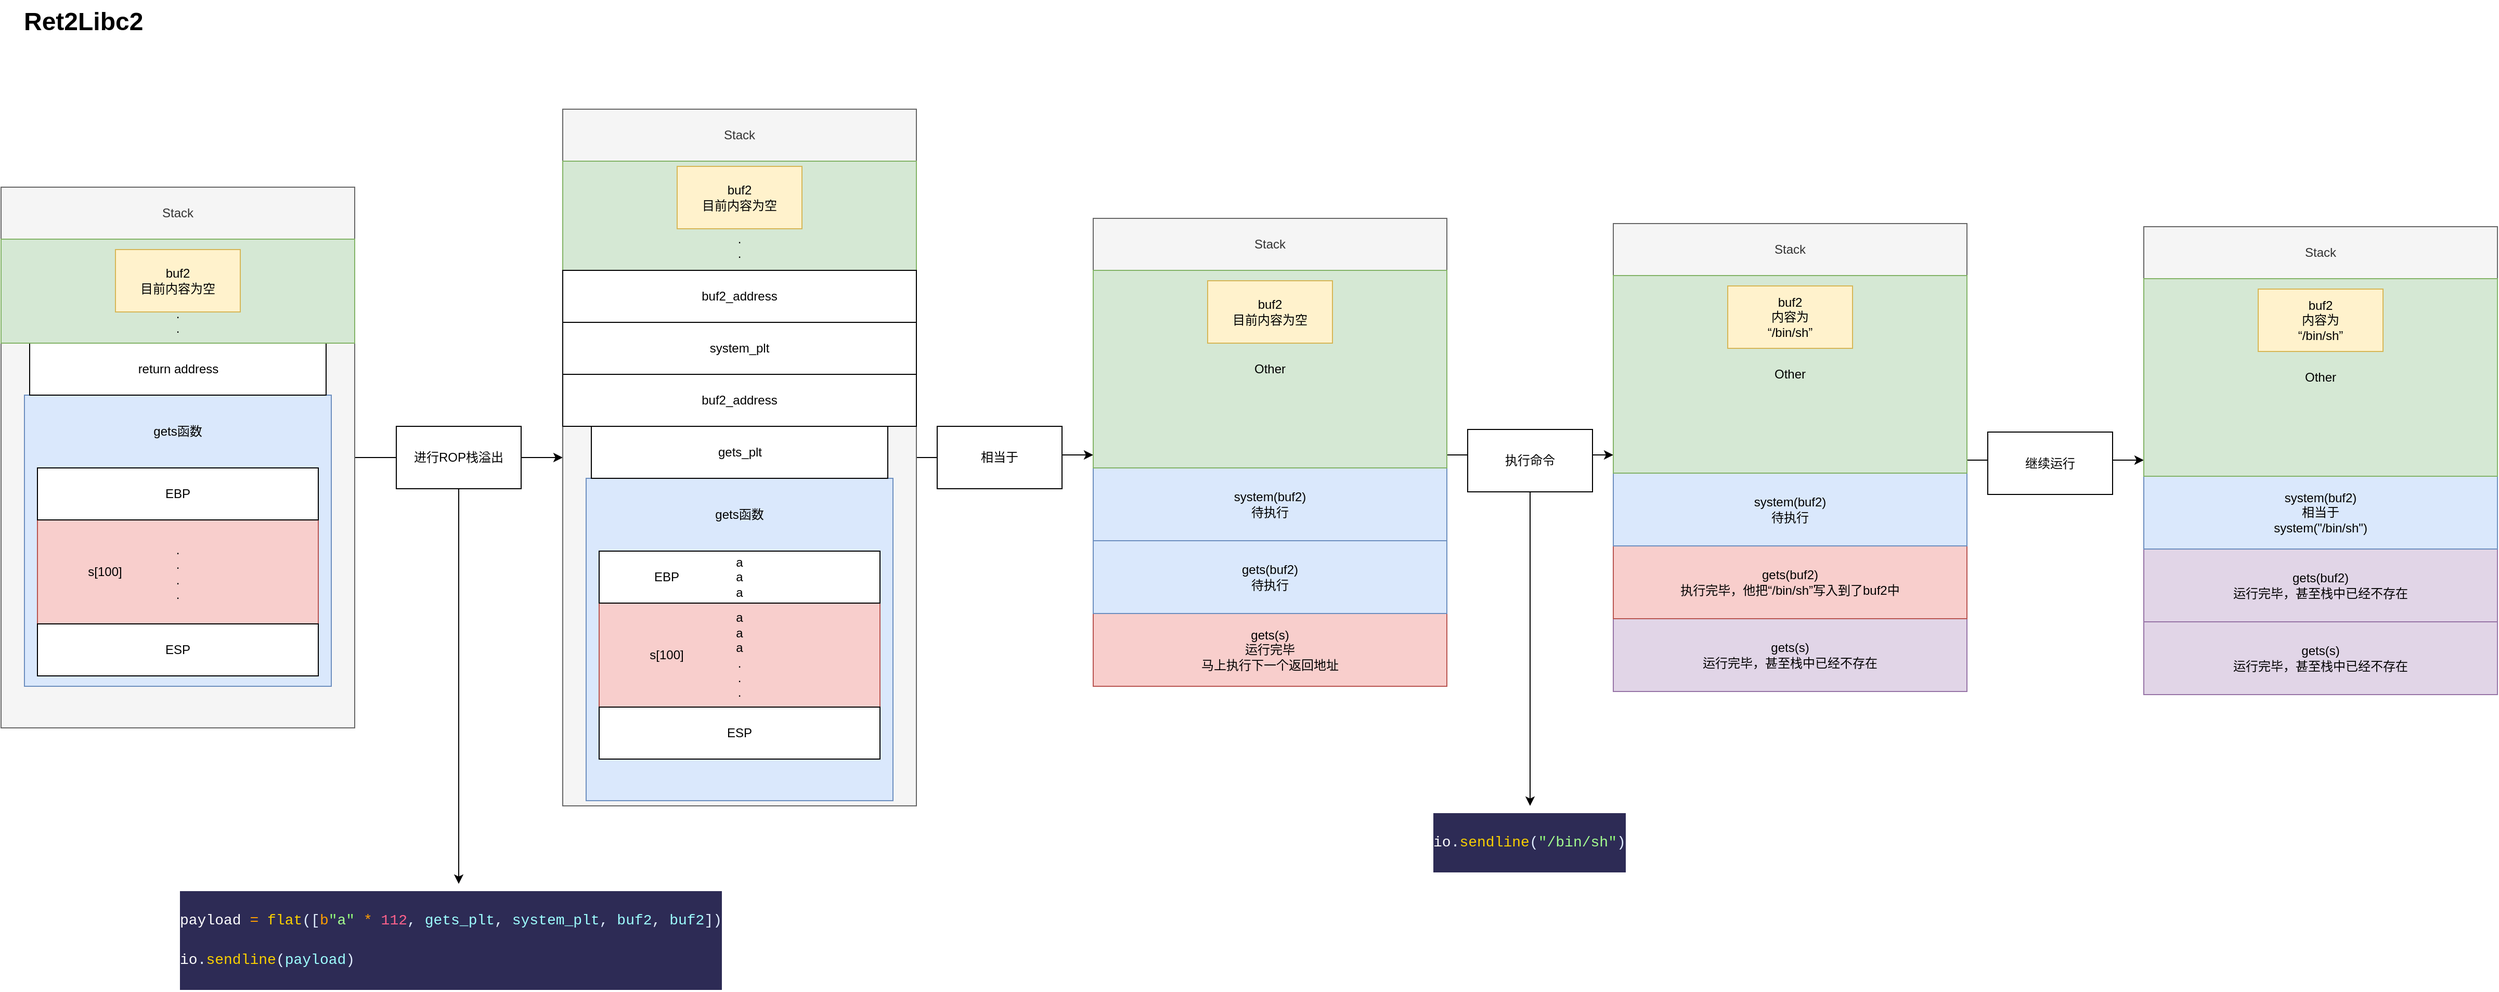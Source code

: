 <mxfile version="24.5.3" type="github">
  <diagram name="第 1 页" id="opzadTKSw6LAh6EvmkGn">
    <mxGraphModel dx="2790" dy="2892" grid="1" gridSize="10" guides="1" tooltips="1" connect="1" arrows="1" fold="1" page="1" pageScale="1" pageWidth="1169" pageHeight="827" math="0" shadow="0">
      <root>
        <mxCell id="0" />
        <mxCell id="1" parent="0" />
        <mxCell id="1IXH5n6ofpuX0fbqJjtk-2" value="&lt;h1 style=&quot;margin-top: 0px;&quot;&gt;&lt;span style=&quot;background-color: initial;&quot;&gt;Ret2Libc2&lt;/span&gt;&lt;br&gt;&lt;/h1&gt;" style="text;html=1;whiteSpace=wrap;overflow=hidden;rounded=0;" vertex="1" parent="1">
          <mxGeometry x="180" y="-50" width="120" height="40" as="geometry" />
        </mxCell>
        <mxCell id="1IXH5n6ofpuX0fbqJjtk-34" style="edgeStyle=orthogonalEdgeStyle;rounded=0;orthogonalLoop=1;jettySize=auto;html=1;" edge="1" parent="1" source="1IXH5n6ofpuX0fbqJjtk-3" target="1IXH5n6ofpuX0fbqJjtk-25">
          <mxGeometry relative="1" as="geometry" />
        </mxCell>
        <mxCell id="1IXH5n6ofpuX0fbqJjtk-3" value="" style="rounded=0;whiteSpace=wrap;html=1;fillColor=#f5f5f5;fontColor=#333333;strokeColor=#666666;" vertex="1" parent="1">
          <mxGeometry x="160" y="130" width="340" height="520" as="geometry" />
        </mxCell>
        <mxCell id="1IXH5n6ofpuX0fbqJjtk-4" value="Stack" style="rounded=0;whiteSpace=wrap;html=1;fillColor=#f5f5f5;fontColor=#333333;strokeColor=#666666;" vertex="1" parent="1">
          <mxGeometry x="160" y="130" width="340" height="50" as="geometry" />
        </mxCell>
        <mxCell id="1IXH5n6ofpuX0fbqJjtk-15" value="" style="rounded=0;whiteSpace=wrap;html=1;fillColor=#dae8fc;strokeColor=#6c8ebf;" vertex="1" parent="1">
          <mxGeometry x="182.5" y="330" width="295" height="280" as="geometry" />
        </mxCell>
        <mxCell id="1IXH5n6ofpuX0fbqJjtk-5" value=".&lt;div&gt;.&lt;/div&gt;&lt;div&gt;.&lt;/div&gt;&lt;div&gt;.&lt;/div&gt;" style="rounded=0;whiteSpace=wrap;html=1;fillColor=#f8cecc;strokeColor=#b85450;" vertex="1" parent="1">
          <mxGeometry x="195" y="450" width="270" height="100" as="geometry" />
        </mxCell>
        <mxCell id="1IXH5n6ofpuX0fbqJjtk-8" value="return address" style="rounded=0;whiteSpace=wrap;html=1;" vertex="1" parent="1">
          <mxGeometry x="187.5" y="280" width="285" height="50" as="geometry" />
        </mxCell>
        <mxCell id="1IXH5n6ofpuX0fbqJjtk-10" value="ESP" style="rounded=0;whiteSpace=wrap;html=1;" vertex="1" parent="1">
          <mxGeometry x="195" y="550" width="270" height="50" as="geometry" />
        </mxCell>
        <mxCell id="1IXH5n6ofpuX0fbqJjtk-12" value="EBP" style="rounded=0;whiteSpace=wrap;html=1;" vertex="1" parent="1">
          <mxGeometry x="195" y="400" width="270" height="50" as="geometry" />
        </mxCell>
        <mxCell id="1IXH5n6ofpuX0fbqJjtk-13" value="&lt;div&gt;&lt;br&gt;&lt;/div&gt;&lt;div&gt;&lt;br&gt;&lt;/div&gt;&lt;div&gt;&lt;br&gt;&lt;/div&gt;&lt;div&gt;&lt;br&gt;&lt;/div&gt;&lt;div&gt;.&lt;/div&gt;&lt;div&gt;.&lt;/div&gt;" style="rounded=0;whiteSpace=wrap;html=1;fillColor=#d5e8d4;strokeColor=#82b366;" vertex="1" parent="1">
          <mxGeometry x="160" y="180" width="340" height="100" as="geometry" />
        </mxCell>
        <mxCell id="1IXH5n6ofpuX0fbqJjtk-17" value="gets函数" style="text;html=1;align=center;verticalAlign=middle;whiteSpace=wrap;rounded=0;" vertex="1" parent="1">
          <mxGeometry x="300" y="350" width="60" height="30" as="geometry" />
        </mxCell>
        <mxCell id="1IXH5n6ofpuX0fbqJjtk-35" style="edgeStyle=orthogonalEdgeStyle;rounded=0;orthogonalLoop=1;jettySize=auto;html=1;" edge="1" parent="1" source="1IXH5n6ofpuX0fbqJjtk-24">
          <mxGeometry relative="1" as="geometry">
            <mxPoint x="600.0" y="800.0" as="targetPoint" />
          </mxGeometry>
        </mxCell>
        <mxCell id="1IXH5n6ofpuX0fbqJjtk-24" value="进行ROP栈溢出" style="rounded=0;whiteSpace=wrap;html=1;" vertex="1" parent="1">
          <mxGeometry x="540" y="360" width="120" height="60" as="geometry" />
        </mxCell>
        <mxCell id="1IXH5n6ofpuX0fbqJjtk-44" style="edgeStyle=orthogonalEdgeStyle;rounded=0;orthogonalLoop=1;jettySize=auto;html=1;" edge="1" parent="1" source="1IXH5n6ofpuX0fbqJjtk-25" target="1IXH5n6ofpuX0fbqJjtk-43">
          <mxGeometry relative="1" as="geometry" />
        </mxCell>
        <mxCell id="1IXH5n6ofpuX0fbqJjtk-25" value="" style="rounded=0;whiteSpace=wrap;html=1;fillColor=#f5f5f5;fontColor=#333333;strokeColor=#666666;" vertex="1" parent="1">
          <mxGeometry x="700" y="55" width="340" height="670" as="geometry" />
        </mxCell>
        <mxCell id="1IXH5n6ofpuX0fbqJjtk-26" value="Stack" style="rounded=0;whiteSpace=wrap;html=1;fillColor=#f5f5f5;fontColor=#333333;strokeColor=#666666;" vertex="1" parent="1">
          <mxGeometry x="700" y="55" width="340" height="50" as="geometry" />
        </mxCell>
        <mxCell id="1IXH5n6ofpuX0fbqJjtk-27" value="" style="rounded=0;whiteSpace=wrap;html=1;fillColor=#dae8fc;strokeColor=#6c8ebf;" vertex="1" parent="1">
          <mxGeometry x="722.5" y="410" width="295" height="310" as="geometry" />
        </mxCell>
        <mxCell id="1IXH5n6ofpuX0fbqJjtk-28" value="a&lt;div&gt;a&lt;/div&gt;&lt;div&gt;a&lt;/div&gt;&lt;div&gt;.&lt;/div&gt;&lt;div&gt;.&lt;/div&gt;&lt;div&gt;.&lt;/div&gt;" style="rounded=0;whiteSpace=wrap;html=1;fillColor=#f8cecc;strokeColor=#b85450;" vertex="1" parent="1">
          <mxGeometry x="735" y="530" width="270" height="100" as="geometry" />
        </mxCell>
        <mxCell id="1IXH5n6ofpuX0fbqJjtk-29" value="gets_plt" style="rounded=0;whiteSpace=wrap;html=1;" vertex="1" parent="1">
          <mxGeometry x="727.5" y="360" width="285" height="50" as="geometry" />
        </mxCell>
        <mxCell id="1IXH5n6ofpuX0fbqJjtk-30" value="ESP" style="rounded=0;whiteSpace=wrap;html=1;" vertex="1" parent="1">
          <mxGeometry x="735" y="630" width="270" height="50" as="geometry" />
        </mxCell>
        <mxCell id="1IXH5n6ofpuX0fbqJjtk-31" value="a&lt;div&gt;a&lt;/div&gt;&lt;div&gt;a&lt;/div&gt;" style="rounded=0;whiteSpace=wrap;html=1;" vertex="1" parent="1">
          <mxGeometry x="735" y="480" width="270" height="50" as="geometry" />
        </mxCell>
        <mxCell id="1IXH5n6ofpuX0fbqJjtk-32" value="&lt;div&gt;&lt;br&gt;&lt;/div&gt;&lt;div&gt;&lt;br&gt;&lt;/div&gt;&lt;div&gt;&lt;br&gt;&lt;/div&gt;&lt;div&gt;&lt;br&gt;&lt;/div&gt;&lt;div&gt;.&lt;/div&gt;&lt;div&gt;.&lt;/div&gt;" style="rounded=0;whiteSpace=wrap;html=1;fillColor=#d5e8d4;strokeColor=#82b366;" vertex="1" parent="1">
          <mxGeometry x="700" y="105" width="340" height="105" as="geometry" />
        </mxCell>
        <mxCell id="1IXH5n6ofpuX0fbqJjtk-33" value="gets函数" style="text;html=1;align=center;verticalAlign=middle;whiteSpace=wrap;rounded=0;" vertex="1" parent="1">
          <mxGeometry x="840" y="430" width="60" height="30" as="geometry" />
        </mxCell>
        <mxCell id="1IXH5n6ofpuX0fbqJjtk-37" value="&lt;h1 style=&quot;margin-top: 0px;&quot;&gt;&lt;div style=&quot;color: #ffffff;background-color: #2d2b55;font-family: &#39;Fira Code&#39;, Consolas, &#39;Courier New&#39;, monospace;font-weight: normal;font-size: 14px;line-height: 19px;white-space: pre;&quot;&gt;&lt;div&gt;&lt;br&gt;&lt;/div&gt;&lt;div&gt;payload &lt;span style=&quot;color: #ff9d00;&quot;&gt;=&lt;/span&gt; &lt;span style=&quot;color: #fad000;&quot;&gt;flat&lt;/span&gt;&lt;span style=&quot;color: #e1efff;&quot;&gt;([&lt;/span&gt;&lt;span style=&quot;color: #ff9d00;&quot;&gt;b&lt;/span&gt;&lt;span style=&quot;color: #92fc79;&quot;&gt;&quot;&lt;/span&gt;&lt;span style=&quot;color: #a5ff90;&quot;&gt;a&lt;/span&gt;&lt;span style=&quot;color: #92fc79;&quot;&gt;&quot;&lt;/span&gt;&lt;span style=&quot;color: #9effff;&quot;&gt; &lt;/span&gt;&lt;span style=&quot;color: #ff9d00;&quot;&gt;*&lt;/span&gt;&lt;span style=&quot;color: #9effff;&quot;&gt; &lt;/span&gt;&lt;span style=&quot;color: #ff628c;&quot;&gt;112&lt;/span&gt;&lt;span style=&quot;color: #e1efff;&quot;&gt;,&lt;/span&gt;&lt;span style=&quot;color: #9effff;&quot;&gt; gets_plt&lt;/span&gt;&lt;span style=&quot;color: #e1efff;&quot;&gt;,&lt;/span&gt;&lt;span style=&quot;color: #9effff;&quot;&gt; system_plt&lt;/span&gt;&lt;span style=&quot;color: #e1efff;&quot;&gt;,&lt;/span&gt;&lt;span style=&quot;color: #9effff;&quot;&gt; buf2&lt;/span&gt;&lt;span style=&quot;color: #e1efff;&quot;&gt;,&lt;/span&gt;&lt;span style=&quot;color: #9effff;&quot;&gt; buf2&lt;/span&gt;&lt;span style=&quot;color: #e1efff;&quot;&gt;])&lt;/span&gt;&lt;/div&gt;&lt;br&gt;&lt;div&gt;io&lt;span style=&quot;color: #e1efff;&quot;&gt;.&lt;/span&gt;&lt;span style=&quot;color: #fad000;&quot;&gt;sendline&lt;/span&gt;&lt;span style=&quot;color: #e1efff;&quot;&gt;(&lt;/span&gt;&lt;span style=&quot;color: #9effff;&quot;&gt;payload&lt;/span&gt;&lt;span style=&quot;color: #e1efff;&quot;&gt;)&lt;/span&gt;&lt;/div&gt;&lt;div&gt;&lt;br&gt;&lt;/div&gt;&lt;/div&gt;&lt;/h1&gt;" style="text;html=1;whiteSpace=wrap;overflow=hidden;rounded=0;" vertex="1" parent="1">
          <mxGeometry x="330" y="800" width="540" height="100" as="geometry" />
        </mxCell>
        <mxCell id="1IXH5n6ofpuX0fbqJjtk-39" value="buf2_address" style="rounded=0;whiteSpace=wrap;html=1;" vertex="1" parent="1">
          <mxGeometry x="700" y="310" width="340" height="50" as="geometry" />
        </mxCell>
        <mxCell id="1IXH5n6ofpuX0fbqJjtk-40" value="buf2_address" style="rounded=0;whiteSpace=wrap;html=1;" vertex="1" parent="1">
          <mxGeometry x="700" y="210" width="340" height="50" as="geometry" />
        </mxCell>
        <mxCell id="1IXH5n6ofpuX0fbqJjtk-41" value="system_plt" style="rounded=0;whiteSpace=wrap;html=1;" vertex="1" parent="1">
          <mxGeometry x="700" y="260" width="340" height="50" as="geometry" />
        </mxCell>
        <mxCell id="1IXH5n6ofpuX0fbqJjtk-64" style="edgeStyle=orthogonalEdgeStyle;rounded=0;orthogonalLoop=1;jettySize=auto;html=1;" edge="1" parent="1" source="1IXH5n6ofpuX0fbqJjtk-43">
          <mxGeometry relative="1" as="geometry">
            <mxPoint x="1710" y="387.5" as="targetPoint" />
          </mxGeometry>
        </mxCell>
        <mxCell id="1IXH5n6ofpuX0fbqJjtk-43" value="" style="rounded=0;whiteSpace=wrap;html=1;fillColor=#f5f5f5;fontColor=#333333;strokeColor=#666666;" vertex="1" parent="1">
          <mxGeometry x="1210" y="165" width="340" height="445" as="geometry" />
        </mxCell>
        <mxCell id="1IXH5n6ofpuX0fbqJjtk-45" value="相当于" style="rounded=0;whiteSpace=wrap;html=1;" vertex="1" parent="1">
          <mxGeometry x="1060" y="360" width="120" height="60" as="geometry" />
        </mxCell>
        <mxCell id="1IXH5n6ofpuX0fbqJjtk-46" value="Stack" style="rounded=0;whiteSpace=wrap;html=1;fillColor=#f5f5f5;fontColor=#333333;strokeColor=#666666;" vertex="1" parent="1">
          <mxGeometry x="1210" y="160" width="340" height="50" as="geometry" />
        </mxCell>
        <mxCell id="1IXH5n6ofpuX0fbqJjtk-47" value="gets(s)&lt;div&gt;运行完毕&lt;br&gt;马上执行下一个返回地址&lt;/div&gt;" style="rounded=0;whiteSpace=wrap;html=1;fillColor=#f8cecc;strokeColor=#b85450;" vertex="1" parent="1">
          <mxGeometry x="1210" y="540" width="340" height="70" as="geometry" />
        </mxCell>
        <mxCell id="1IXH5n6ofpuX0fbqJjtk-48" value="s[100]" style="text;html=1;align=center;verticalAlign=middle;whiteSpace=wrap;rounded=0;" vertex="1" parent="1">
          <mxGeometry x="230" y="485" width="60" height="30" as="geometry" />
        </mxCell>
        <mxCell id="1IXH5n6ofpuX0fbqJjtk-49" value="s[100]" style="text;html=1;align=center;verticalAlign=middle;whiteSpace=wrap;rounded=0;" vertex="1" parent="1">
          <mxGeometry x="770" y="565" width="60" height="30" as="geometry" />
        </mxCell>
        <mxCell id="1IXH5n6ofpuX0fbqJjtk-50" value="EBP" style="text;html=1;align=center;verticalAlign=middle;whiteSpace=wrap;rounded=0;" vertex="1" parent="1">
          <mxGeometry x="770" y="490" width="60" height="30" as="geometry" />
        </mxCell>
        <mxCell id="1IXH5n6ofpuX0fbqJjtk-51" value="gets(buf2)&lt;div&gt;待执行&lt;/div&gt;" style="rounded=0;whiteSpace=wrap;html=1;fillColor=#dae8fc;strokeColor=#6c8ebf;" vertex="1" parent="1">
          <mxGeometry x="1210" y="470" width="340" height="70" as="geometry" />
        </mxCell>
        <mxCell id="1IXH5n6ofpuX0fbqJjtk-52" value="system(buf2)&lt;div&gt;待执行&lt;/div&gt;" style="rounded=0;whiteSpace=wrap;html=1;fillColor=#dae8fc;strokeColor=#6c8ebf;" vertex="1" parent="1">
          <mxGeometry x="1210" y="400" width="340" height="70" as="geometry" />
        </mxCell>
        <mxCell id="1IXH5n6ofpuX0fbqJjtk-53" value="Other" style="rounded=0;whiteSpace=wrap;html=1;fillColor=#d5e8d4;strokeColor=#82b366;" vertex="1" parent="1">
          <mxGeometry x="1210" y="210" width="340" height="190" as="geometry" />
        </mxCell>
        <mxCell id="1IXH5n6ofpuX0fbqJjtk-54" value="&lt;div style=&quot;color: rgb(255, 255, 255); background-color: rgb(45, 43, 85); font-family: &amp;quot;Fira Code&amp;quot;, Consolas, &amp;quot;Courier New&amp;quot;, monospace; font-size: 14px; line-height: 19px; white-space: pre;&quot;&gt;&lt;div&gt;&lt;br&gt;&lt;/div&gt;&lt;div&gt;io&lt;span style=&quot;color: #e1efff;&quot;&gt;.&lt;/span&gt;&lt;span style=&quot;color: #fad000;&quot;&gt;sendline&lt;/span&gt;&lt;span style=&quot;color: #e1efff;&quot;&gt;(&lt;/span&gt;&lt;span style=&quot;color: #92fc79;&quot;&gt;&quot;&lt;/span&gt;&lt;span style=&quot;color: #a5ff90;&quot;&gt;/bin/sh&lt;/span&gt;&lt;span style=&quot;color: #92fc79;&quot;&gt;&quot;&lt;/span&gt;&lt;span style=&quot;color: #e1efff;&quot;&gt;)&lt;/span&gt;&lt;/div&gt;&lt;br&gt;&lt;/div&gt;" style="text;html=1;whiteSpace=wrap;overflow=hidden;rounded=0;" vertex="1" parent="1">
          <mxGeometry x="1535" y="725" width="190" height="70" as="geometry" />
        </mxCell>
        <mxCell id="1IXH5n6ofpuX0fbqJjtk-56" value="buf2&lt;div&gt;目前内容为空&lt;/div&gt;" style="rounded=0;whiteSpace=wrap;html=1;fillColor=#fff2cc;strokeColor=#d6b656;" vertex="1" parent="1">
          <mxGeometry x="1320" y="220" width="120" height="60" as="geometry" />
        </mxCell>
        <mxCell id="1IXH5n6ofpuX0fbqJjtk-77" style="edgeStyle=orthogonalEdgeStyle;rounded=0;orthogonalLoop=1;jettySize=auto;html=1;" edge="1" parent="1" source="1IXH5n6ofpuX0fbqJjtk-57">
          <mxGeometry relative="1" as="geometry">
            <mxPoint x="2220" y="392.5" as="targetPoint" />
          </mxGeometry>
        </mxCell>
        <mxCell id="1IXH5n6ofpuX0fbqJjtk-57" value="" style="rounded=0;whiteSpace=wrap;html=1;fillColor=#f5f5f5;fontColor=#333333;strokeColor=#666666;" vertex="1" parent="1">
          <mxGeometry x="1710" y="170" width="340" height="445" as="geometry" />
        </mxCell>
        <mxCell id="1IXH5n6ofpuX0fbqJjtk-58" value="Stack" style="rounded=0;whiteSpace=wrap;html=1;fillColor=#f5f5f5;fontColor=#333333;strokeColor=#666666;" vertex="1" parent="1">
          <mxGeometry x="1710" y="165" width="340" height="50" as="geometry" />
        </mxCell>
        <mxCell id="1IXH5n6ofpuX0fbqJjtk-59" value="gets(s)&lt;div&gt;运行完毕，甚至栈中已经不存在&lt;br&gt;&lt;/div&gt;" style="rounded=0;whiteSpace=wrap;html=1;fillColor=#e1d5e7;strokeColor=#9673a6;" vertex="1" parent="1">
          <mxGeometry x="1710" y="545" width="340" height="70" as="geometry" />
        </mxCell>
        <mxCell id="1IXH5n6ofpuX0fbqJjtk-60" value="gets(buf2)&lt;div&gt;执行完毕，他把“/bin/sh”写入到了buf2中&lt;/div&gt;" style="rounded=0;whiteSpace=wrap;html=1;fillColor=#f8cecc;strokeColor=#b85450;" vertex="1" parent="1">
          <mxGeometry x="1710" y="475" width="340" height="70" as="geometry" />
        </mxCell>
        <mxCell id="1IXH5n6ofpuX0fbqJjtk-61" value="system(buf2)&lt;div&gt;待执行&lt;/div&gt;" style="rounded=0;whiteSpace=wrap;html=1;fillColor=#dae8fc;strokeColor=#6c8ebf;" vertex="1" parent="1">
          <mxGeometry x="1710" y="405" width="340" height="70" as="geometry" />
        </mxCell>
        <mxCell id="1IXH5n6ofpuX0fbqJjtk-62" value="Other" style="rounded=0;whiteSpace=wrap;html=1;fillColor=#d5e8d4;strokeColor=#82b366;" vertex="1" parent="1">
          <mxGeometry x="1710" y="215" width="340" height="190" as="geometry" />
        </mxCell>
        <mxCell id="1IXH5n6ofpuX0fbqJjtk-63" value="buf2&lt;div&gt;内容为&lt;/div&gt;&lt;div&gt;“&lt;span style=&quot;background-color: initial;&quot;&gt;/bin/sh&lt;/span&gt;&lt;span style=&quot;background-color: initial;&quot;&gt;”&lt;/span&gt;&lt;/div&gt;" style="rounded=0;whiteSpace=wrap;html=1;fillColor=#fff2cc;strokeColor=#d6b656;" vertex="1" parent="1">
          <mxGeometry x="1820" y="225" width="120" height="60" as="geometry" />
        </mxCell>
        <mxCell id="1IXH5n6ofpuX0fbqJjtk-65" value="buf2&lt;div&gt;目前内容为空&lt;/div&gt;" style="rounded=0;whiteSpace=wrap;html=1;fillColor=#fff2cc;strokeColor=#d6b656;" vertex="1" parent="1">
          <mxGeometry x="810" y="110" width="120" height="60" as="geometry" />
        </mxCell>
        <mxCell id="1IXH5n6ofpuX0fbqJjtk-66" value="buf2&lt;div&gt;目前内容为空&lt;/div&gt;" style="rounded=0;whiteSpace=wrap;html=1;fillColor=#fff2cc;strokeColor=#d6b656;" vertex="1" parent="1">
          <mxGeometry x="270" y="190" width="120" height="60" as="geometry" />
        </mxCell>
        <mxCell id="1IXH5n6ofpuX0fbqJjtk-67" value="执行命令" style="rounded=0;whiteSpace=wrap;html=1;" vertex="1" parent="1">
          <mxGeometry x="1570" y="363" width="120" height="60" as="geometry" />
        </mxCell>
        <mxCell id="1IXH5n6ofpuX0fbqJjtk-68" style="edgeStyle=orthogonalEdgeStyle;rounded=0;orthogonalLoop=1;jettySize=auto;html=1;entryX=0.5;entryY=0;entryDx=0;entryDy=0;" edge="1" parent="1" source="1IXH5n6ofpuX0fbqJjtk-67" target="1IXH5n6ofpuX0fbqJjtk-54">
          <mxGeometry relative="1" as="geometry" />
        </mxCell>
        <mxCell id="1IXH5n6ofpuX0fbqJjtk-69" value="" style="rounded=0;whiteSpace=wrap;html=1;fillColor=#f5f5f5;fontColor=#333333;strokeColor=#666666;" vertex="1" parent="1">
          <mxGeometry x="2220" y="173" width="340" height="445" as="geometry" />
        </mxCell>
        <mxCell id="1IXH5n6ofpuX0fbqJjtk-70" value="Stack" style="rounded=0;whiteSpace=wrap;html=1;fillColor=#f5f5f5;fontColor=#333333;strokeColor=#666666;" vertex="1" parent="1">
          <mxGeometry x="2220" y="168" width="340" height="50" as="geometry" />
        </mxCell>
        <mxCell id="1IXH5n6ofpuX0fbqJjtk-71" value="gets(s)&lt;div&gt;运行完毕，甚至栈中已经不存在&lt;br&gt;&lt;/div&gt;" style="rounded=0;whiteSpace=wrap;html=1;fillColor=#e1d5e7;strokeColor=#9673a6;" vertex="1" parent="1">
          <mxGeometry x="2220" y="548" width="340" height="70" as="geometry" />
        </mxCell>
        <mxCell id="1IXH5n6ofpuX0fbqJjtk-72" value="gets(buf2)&lt;div&gt;运行完毕，甚至栈中已经不存在&lt;br&gt;&lt;/div&gt;" style="rounded=0;whiteSpace=wrap;html=1;fillColor=#e1d5e7;strokeColor=#9673a6;" vertex="1" parent="1">
          <mxGeometry x="2220" y="478" width="340" height="70" as="geometry" />
        </mxCell>
        <mxCell id="1IXH5n6ofpuX0fbqJjtk-73" value="system(buf2)&lt;div&gt;相当于&lt;br&gt;&lt;div&gt;system(&quot;/bin/sh&quot;)&lt;/div&gt;&lt;/div&gt;" style="rounded=0;whiteSpace=wrap;html=1;fillColor=#dae8fc;strokeColor=#6c8ebf;" vertex="1" parent="1">
          <mxGeometry x="2220" y="408" width="340" height="70" as="geometry" />
        </mxCell>
        <mxCell id="1IXH5n6ofpuX0fbqJjtk-74" value="Other" style="rounded=0;whiteSpace=wrap;html=1;fillColor=#d5e8d4;strokeColor=#82b366;" vertex="1" parent="1">
          <mxGeometry x="2220" y="218" width="340" height="190" as="geometry" />
        </mxCell>
        <mxCell id="1IXH5n6ofpuX0fbqJjtk-75" value="buf2&lt;div&gt;内容为&lt;/div&gt;&lt;div&gt;“&lt;span style=&quot;background-color: initial;&quot;&gt;/bin/sh&lt;/span&gt;&lt;span style=&quot;background-color: initial;&quot;&gt;”&lt;/span&gt;&lt;/div&gt;" style="rounded=0;whiteSpace=wrap;html=1;fillColor=#fff2cc;strokeColor=#d6b656;" vertex="1" parent="1">
          <mxGeometry x="2330" y="228" width="120" height="60" as="geometry" />
        </mxCell>
        <mxCell id="1IXH5n6ofpuX0fbqJjtk-76" value="继续运行" style="rounded=0;whiteSpace=wrap;html=1;" vertex="1" parent="1">
          <mxGeometry x="2070" y="365.5" width="120" height="60" as="geometry" />
        </mxCell>
      </root>
    </mxGraphModel>
  </diagram>
</mxfile>
